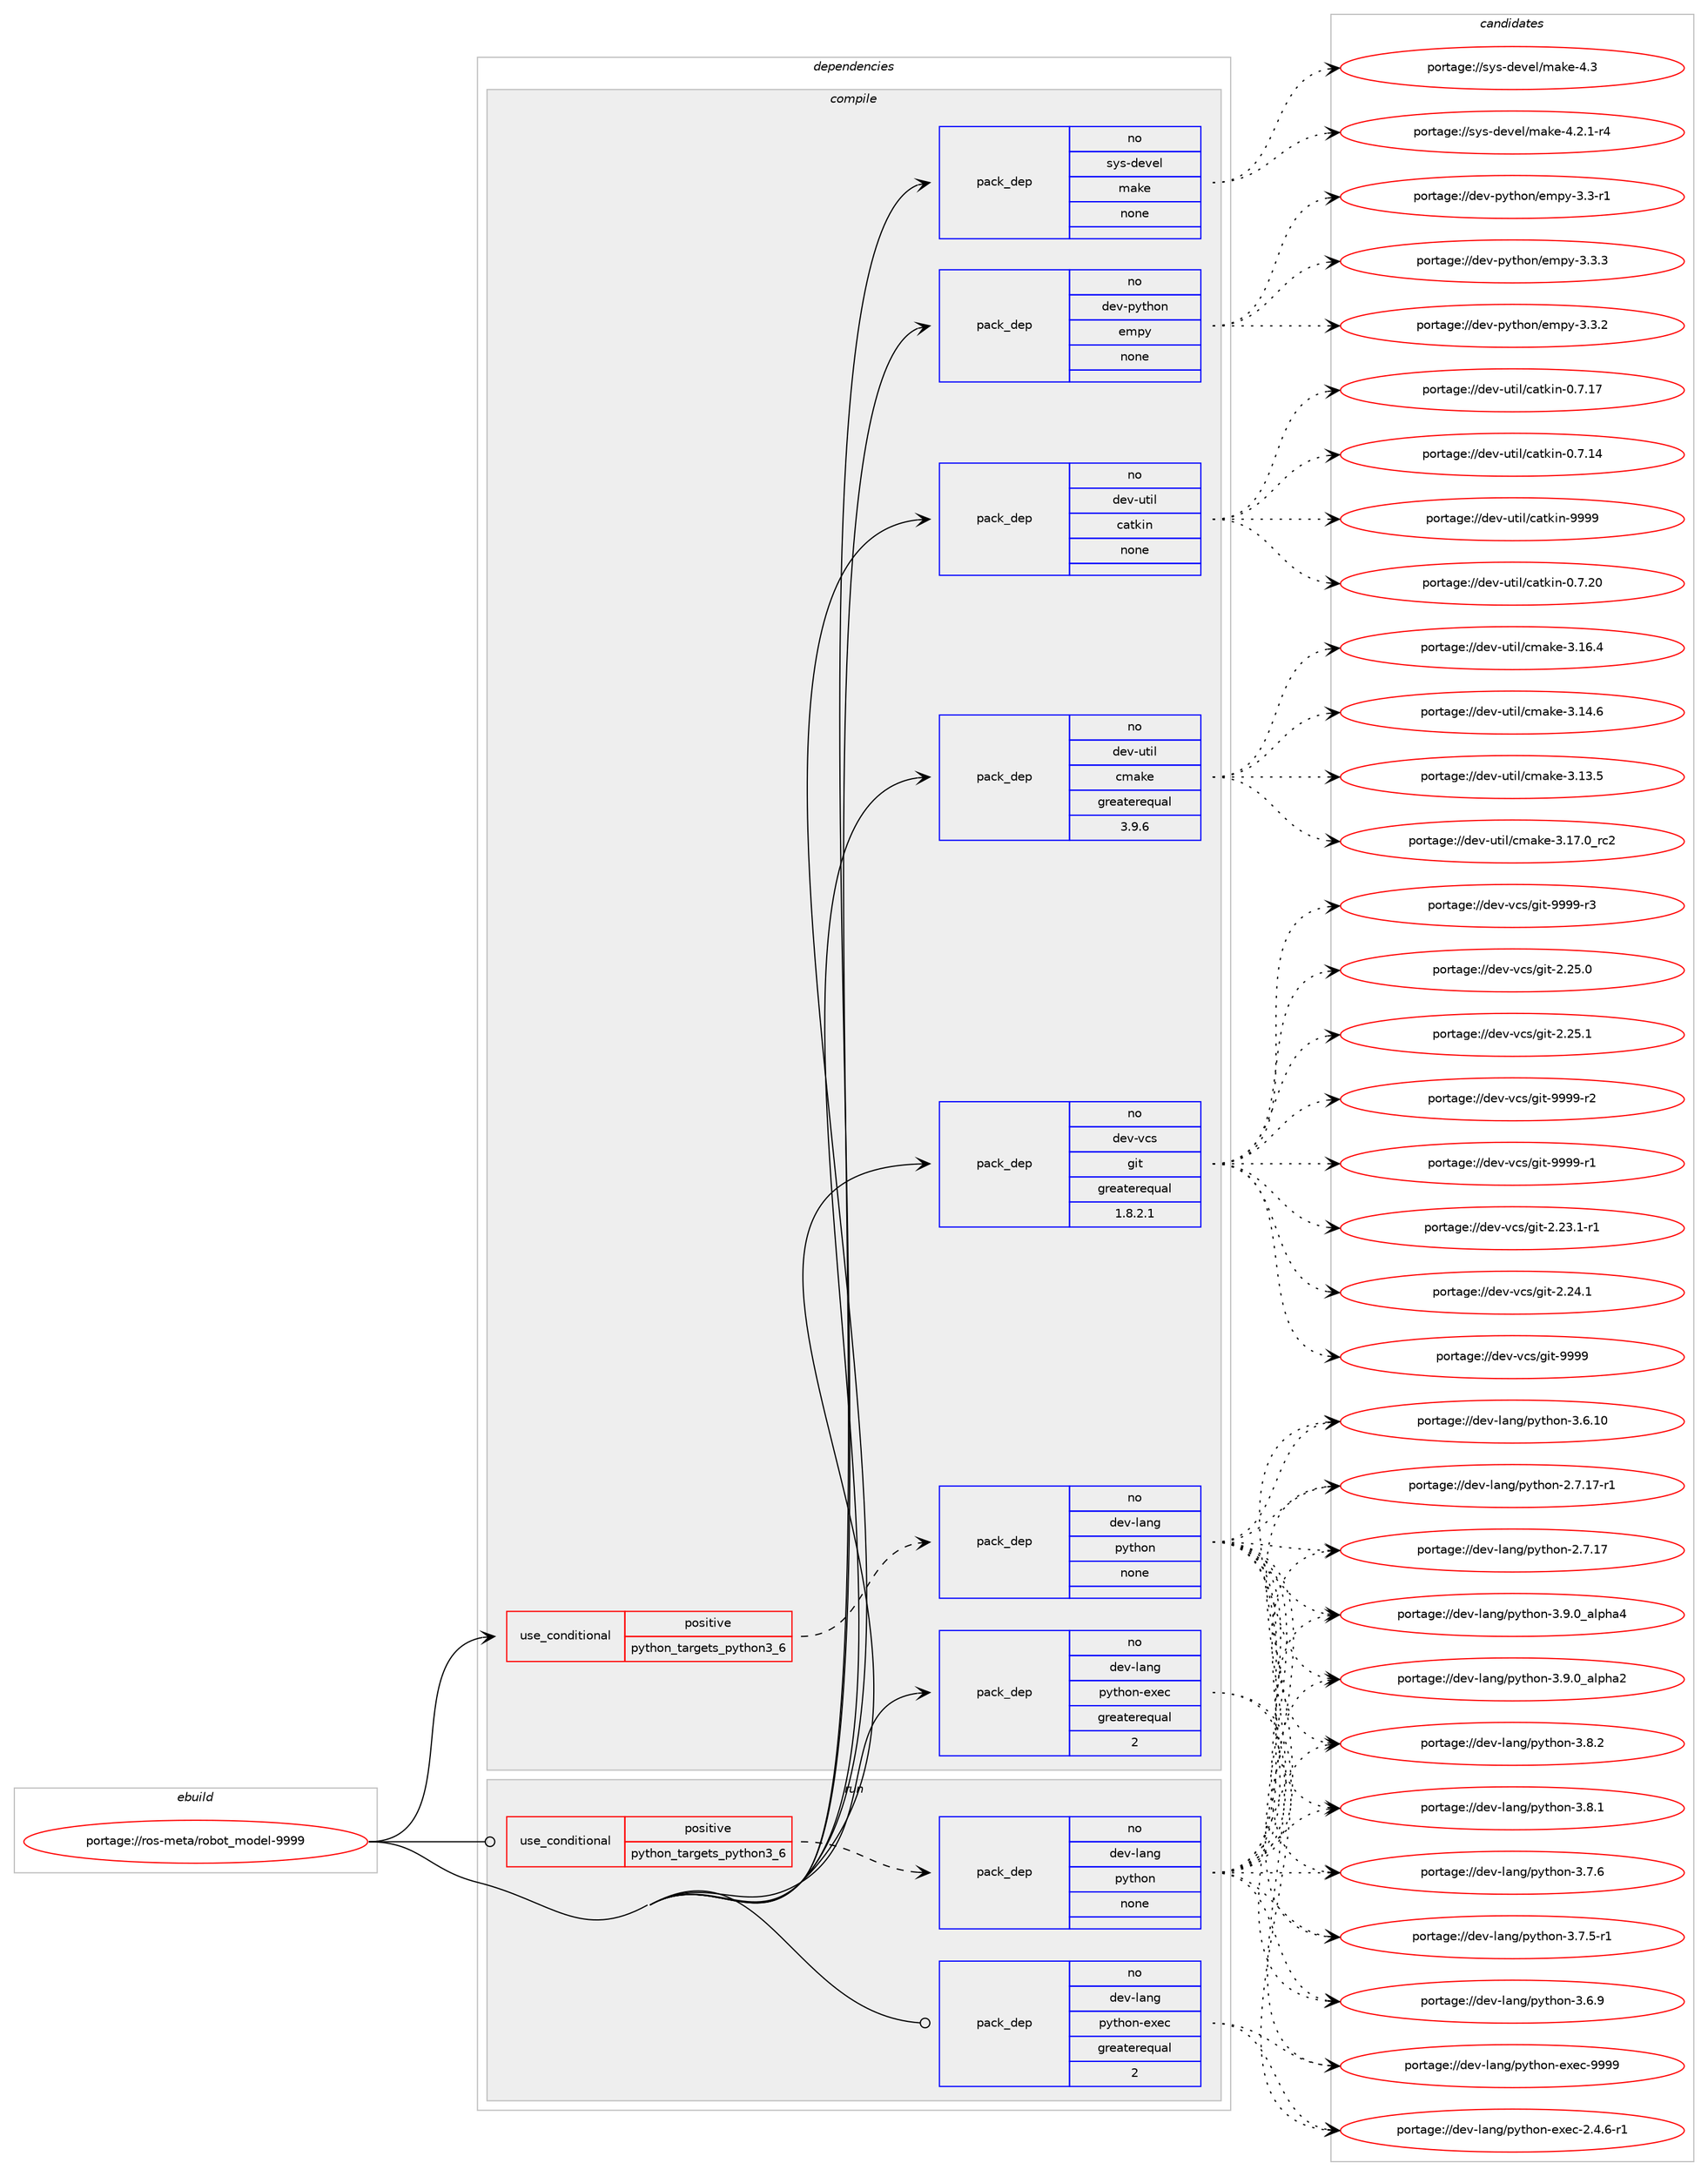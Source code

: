 digraph prolog {

# *************
# Graph options
# *************

newrank=true;
concentrate=true;
compound=true;
graph [rankdir=LR,fontname=Helvetica,fontsize=10,ranksep=1.5];#, ranksep=2.5, nodesep=0.2];
edge  [arrowhead=vee];
node  [fontname=Helvetica,fontsize=10];

# **********
# The ebuild
# **********

subgraph cluster_leftcol {
color=gray;
rank=same;
label=<<i>ebuild</i>>;
id [label="portage://ros-meta/robot_model-9999", color=red, width=4, href="../ros-meta/robot_model-9999.svg"];
}

# ****************
# The dependencies
# ****************

subgraph cluster_midcol {
color=gray;
label=<<i>dependencies</i>>;
subgraph cluster_compile {
fillcolor="#eeeeee";
style=filled;
label=<<i>compile</i>>;
subgraph cond12031 {
dependency60419 [label=<<TABLE BORDER="0" CELLBORDER="1" CELLSPACING="0" CELLPADDING="4"><TR><TD ROWSPAN="3" CELLPADDING="10">use_conditional</TD></TR><TR><TD>positive</TD></TR><TR><TD>python_targets_python3_6</TD></TR></TABLE>>, shape=none, color=red];
subgraph pack47120 {
dependency60420 [label=<<TABLE BORDER="0" CELLBORDER="1" CELLSPACING="0" CELLPADDING="4" WIDTH="220"><TR><TD ROWSPAN="6" CELLPADDING="30">pack_dep</TD></TR><TR><TD WIDTH="110">no</TD></TR><TR><TD>dev-lang</TD></TR><TR><TD>python</TD></TR><TR><TD>none</TD></TR><TR><TD></TD></TR></TABLE>>, shape=none, color=blue];
}
dependency60419:e -> dependency60420:w [weight=20,style="dashed",arrowhead="vee"];
}
id:e -> dependency60419:w [weight=20,style="solid",arrowhead="vee"];
subgraph pack47121 {
dependency60421 [label=<<TABLE BORDER="0" CELLBORDER="1" CELLSPACING="0" CELLPADDING="4" WIDTH="220"><TR><TD ROWSPAN="6" CELLPADDING="30">pack_dep</TD></TR><TR><TD WIDTH="110">no</TD></TR><TR><TD>dev-lang</TD></TR><TR><TD>python-exec</TD></TR><TR><TD>greaterequal</TD></TR><TR><TD>2</TD></TR></TABLE>>, shape=none, color=blue];
}
id:e -> dependency60421:w [weight=20,style="solid",arrowhead="vee"];
subgraph pack47122 {
dependency60422 [label=<<TABLE BORDER="0" CELLBORDER="1" CELLSPACING="0" CELLPADDING="4" WIDTH="220"><TR><TD ROWSPAN="6" CELLPADDING="30">pack_dep</TD></TR><TR><TD WIDTH="110">no</TD></TR><TR><TD>dev-python</TD></TR><TR><TD>empy</TD></TR><TR><TD>none</TD></TR><TR><TD></TD></TR></TABLE>>, shape=none, color=blue];
}
id:e -> dependency60422:w [weight=20,style="solid",arrowhead="vee"];
subgraph pack47123 {
dependency60423 [label=<<TABLE BORDER="0" CELLBORDER="1" CELLSPACING="0" CELLPADDING="4" WIDTH="220"><TR><TD ROWSPAN="6" CELLPADDING="30">pack_dep</TD></TR><TR><TD WIDTH="110">no</TD></TR><TR><TD>dev-util</TD></TR><TR><TD>catkin</TD></TR><TR><TD>none</TD></TR><TR><TD></TD></TR></TABLE>>, shape=none, color=blue];
}
id:e -> dependency60423:w [weight=20,style="solid",arrowhead="vee"];
subgraph pack47124 {
dependency60424 [label=<<TABLE BORDER="0" CELLBORDER="1" CELLSPACING="0" CELLPADDING="4" WIDTH="220"><TR><TD ROWSPAN="6" CELLPADDING="30">pack_dep</TD></TR><TR><TD WIDTH="110">no</TD></TR><TR><TD>dev-util</TD></TR><TR><TD>cmake</TD></TR><TR><TD>greaterequal</TD></TR><TR><TD>3.9.6</TD></TR></TABLE>>, shape=none, color=blue];
}
id:e -> dependency60424:w [weight=20,style="solid",arrowhead="vee"];
subgraph pack47125 {
dependency60425 [label=<<TABLE BORDER="0" CELLBORDER="1" CELLSPACING="0" CELLPADDING="4" WIDTH="220"><TR><TD ROWSPAN="6" CELLPADDING="30">pack_dep</TD></TR><TR><TD WIDTH="110">no</TD></TR><TR><TD>dev-vcs</TD></TR><TR><TD>git</TD></TR><TR><TD>greaterequal</TD></TR><TR><TD>1.8.2.1</TD></TR></TABLE>>, shape=none, color=blue];
}
id:e -> dependency60425:w [weight=20,style="solid",arrowhead="vee"];
subgraph pack47126 {
dependency60426 [label=<<TABLE BORDER="0" CELLBORDER="1" CELLSPACING="0" CELLPADDING="4" WIDTH="220"><TR><TD ROWSPAN="6" CELLPADDING="30">pack_dep</TD></TR><TR><TD WIDTH="110">no</TD></TR><TR><TD>sys-devel</TD></TR><TR><TD>make</TD></TR><TR><TD>none</TD></TR><TR><TD></TD></TR></TABLE>>, shape=none, color=blue];
}
id:e -> dependency60426:w [weight=20,style="solid",arrowhead="vee"];
}
subgraph cluster_compileandrun {
fillcolor="#eeeeee";
style=filled;
label=<<i>compile and run</i>>;
}
subgraph cluster_run {
fillcolor="#eeeeee";
style=filled;
label=<<i>run</i>>;
subgraph cond12032 {
dependency60427 [label=<<TABLE BORDER="0" CELLBORDER="1" CELLSPACING="0" CELLPADDING="4"><TR><TD ROWSPAN="3" CELLPADDING="10">use_conditional</TD></TR><TR><TD>positive</TD></TR><TR><TD>python_targets_python3_6</TD></TR></TABLE>>, shape=none, color=red];
subgraph pack47127 {
dependency60428 [label=<<TABLE BORDER="0" CELLBORDER="1" CELLSPACING="0" CELLPADDING="4" WIDTH="220"><TR><TD ROWSPAN="6" CELLPADDING="30">pack_dep</TD></TR><TR><TD WIDTH="110">no</TD></TR><TR><TD>dev-lang</TD></TR><TR><TD>python</TD></TR><TR><TD>none</TD></TR><TR><TD></TD></TR></TABLE>>, shape=none, color=blue];
}
dependency60427:e -> dependency60428:w [weight=20,style="dashed",arrowhead="vee"];
}
id:e -> dependency60427:w [weight=20,style="solid",arrowhead="odot"];
subgraph pack47128 {
dependency60429 [label=<<TABLE BORDER="0" CELLBORDER="1" CELLSPACING="0" CELLPADDING="4" WIDTH="220"><TR><TD ROWSPAN="6" CELLPADDING="30">pack_dep</TD></TR><TR><TD WIDTH="110">no</TD></TR><TR><TD>dev-lang</TD></TR><TR><TD>python-exec</TD></TR><TR><TD>greaterequal</TD></TR><TR><TD>2</TD></TR></TABLE>>, shape=none, color=blue];
}
id:e -> dependency60429:w [weight=20,style="solid",arrowhead="odot"];
}
}

# **************
# The candidates
# **************

subgraph cluster_choices {
rank=same;
color=gray;
label=<<i>candidates</i>>;

subgraph choice47120 {
color=black;
nodesep=1;
choice10010111845108971101034711212111610411111045514657464895971081121049752 [label="portage://dev-lang/python-3.9.0_alpha4", color=red, width=4,href="../dev-lang/python-3.9.0_alpha4.svg"];
choice10010111845108971101034711212111610411111045514657464895971081121049750 [label="portage://dev-lang/python-3.9.0_alpha2", color=red, width=4,href="../dev-lang/python-3.9.0_alpha2.svg"];
choice100101118451089711010347112121116104111110455146564650 [label="portage://dev-lang/python-3.8.2", color=red, width=4,href="../dev-lang/python-3.8.2.svg"];
choice100101118451089711010347112121116104111110455146564649 [label="portage://dev-lang/python-3.8.1", color=red, width=4,href="../dev-lang/python-3.8.1.svg"];
choice100101118451089711010347112121116104111110455146554654 [label="portage://dev-lang/python-3.7.6", color=red, width=4,href="../dev-lang/python-3.7.6.svg"];
choice1001011184510897110103471121211161041111104551465546534511449 [label="portage://dev-lang/python-3.7.5-r1", color=red, width=4,href="../dev-lang/python-3.7.5-r1.svg"];
choice100101118451089711010347112121116104111110455146544657 [label="portage://dev-lang/python-3.6.9", color=red, width=4,href="../dev-lang/python-3.6.9.svg"];
choice10010111845108971101034711212111610411111045514654464948 [label="portage://dev-lang/python-3.6.10", color=red, width=4,href="../dev-lang/python-3.6.10.svg"];
choice100101118451089711010347112121116104111110455046554649554511449 [label="portage://dev-lang/python-2.7.17-r1", color=red, width=4,href="../dev-lang/python-2.7.17-r1.svg"];
choice10010111845108971101034711212111610411111045504655464955 [label="portage://dev-lang/python-2.7.17", color=red, width=4,href="../dev-lang/python-2.7.17.svg"];
dependency60420:e -> choice10010111845108971101034711212111610411111045514657464895971081121049752:w [style=dotted,weight="100"];
dependency60420:e -> choice10010111845108971101034711212111610411111045514657464895971081121049750:w [style=dotted,weight="100"];
dependency60420:e -> choice100101118451089711010347112121116104111110455146564650:w [style=dotted,weight="100"];
dependency60420:e -> choice100101118451089711010347112121116104111110455146564649:w [style=dotted,weight="100"];
dependency60420:e -> choice100101118451089711010347112121116104111110455146554654:w [style=dotted,weight="100"];
dependency60420:e -> choice1001011184510897110103471121211161041111104551465546534511449:w [style=dotted,weight="100"];
dependency60420:e -> choice100101118451089711010347112121116104111110455146544657:w [style=dotted,weight="100"];
dependency60420:e -> choice10010111845108971101034711212111610411111045514654464948:w [style=dotted,weight="100"];
dependency60420:e -> choice100101118451089711010347112121116104111110455046554649554511449:w [style=dotted,weight="100"];
dependency60420:e -> choice10010111845108971101034711212111610411111045504655464955:w [style=dotted,weight="100"];
}
subgraph choice47121 {
color=black;
nodesep=1;
choice10010111845108971101034711212111610411111045101120101994557575757 [label="portage://dev-lang/python-exec-9999", color=red, width=4,href="../dev-lang/python-exec-9999.svg"];
choice10010111845108971101034711212111610411111045101120101994550465246544511449 [label="portage://dev-lang/python-exec-2.4.6-r1", color=red, width=4,href="../dev-lang/python-exec-2.4.6-r1.svg"];
dependency60421:e -> choice10010111845108971101034711212111610411111045101120101994557575757:w [style=dotted,weight="100"];
dependency60421:e -> choice10010111845108971101034711212111610411111045101120101994550465246544511449:w [style=dotted,weight="100"];
}
subgraph choice47122 {
color=black;
nodesep=1;
choice1001011184511212111610411111047101109112121455146514651 [label="portage://dev-python/empy-3.3.3", color=red, width=4,href="../dev-python/empy-3.3.3.svg"];
choice1001011184511212111610411111047101109112121455146514650 [label="portage://dev-python/empy-3.3.2", color=red, width=4,href="../dev-python/empy-3.3.2.svg"];
choice1001011184511212111610411111047101109112121455146514511449 [label="portage://dev-python/empy-3.3-r1", color=red, width=4,href="../dev-python/empy-3.3-r1.svg"];
dependency60422:e -> choice1001011184511212111610411111047101109112121455146514651:w [style=dotted,weight="100"];
dependency60422:e -> choice1001011184511212111610411111047101109112121455146514650:w [style=dotted,weight="100"];
dependency60422:e -> choice1001011184511212111610411111047101109112121455146514511449:w [style=dotted,weight="100"];
}
subgraph choice47123 {
color=black;
nodesep=1;
choice100101118451171161051084799971161071051104557575757 [label="portage://dev-util/catkin-9999", color=red, width=4,href="../dev-util/catkin-9999.svg"];
choice1001011184511711610510847999711610710511045484655465048 [label="portage://dev-util/catkin-0.7.20", color=red, width=4,href="../dev-util/catkin-0.7.20.svg"];
choice1001011184511711610510847999711610710511045484655464955 [label="portage://dev-util/catkin-0.7.17", color=red, width=4,href="../dev-util/catkin-0.7.17.svg"];
choice1001011184511711610510847999711610710511045484655464952 [label="portage://dev-util/catkin-0.7.14", color=red, width=4,href="../dev-util/catkin-0.7.14.svg"];
dependency60423:e -> choice100101118451171161051084799971161071051104557575757:w [style=dotted,weight="100"];
dependency60423:e -> choice1001011184511711610510847999711610710511045484655465048:w [style=dotted,weight="100"];
dependency60423:e -> choice1001011184511711610510847999711610710511045484655464955:w [style=dotted,weight="100"];
dependency60423:e -> choice1001011184511711610510847999711610710511045484655464952:w [style=dotted,weight="100"];
}
subgraph choice47124 {
color=black;
nodesep=1;
choice1001011184511711610510847991099710710145514649554648951149950 [label="portage://dev-util/cmake-3.17.0_rc2", color=red, width=4,href="../dev-util/cmake-3.17.0_rc2.svg"];
choice1001011184511711610510847991099710710145514649544652 [label="portage://dev-util/cmake-3.16.4", color=red, width=4,href="../dev-util/cmake-3.16.4.svg"];
choice1001011184511711610510847991099710710145514649524654 [label="portage://dev-util/cmake-3.14.6", color=red, width=4,href="../dev-util/cmake-3.14.6.svg"];
choice1001011184511711610510847991099710710145514649514653 [label="portage://dev-util/cmake-3.13.5", color=red, width=4,href="../dev-util/cmake-3.13.5.svg"];
dependency60424:e -> choice1001011184511711610510847991099710710145514649554648951149950:w [style=dotted,weight="100"];
dependency60424:e -> choice1001011184511711610510847991099710710145514649544652:w [style=dotted,weight="100"];
dependency60424:e -> choice1001011184511711610510847991099710710145514649524654:w [style=dotted,weight="100"];
dependency60424:e -> choice1001011184511711610510847991099710710145514649514653:w [style=dotted,weight="100"];
}
subgraph choice47125 {
color=black;
nodesep=1;
choice10010111845118991154710310511645575757574511451 [label="portage://dev-vcs/git-9999-r3", color=red, width=4,href="../dev-vcs/git-9999-r3.svg"];
choice10010111845118991154710310511645575757574511450 [label="portage://dev-vcs/git-9999-r2", color=red, width=4,href="../dev-vcs/git-9999-r2.svg"];
choice10010111845118991154710310511645575757574511449 [label="portage://dev-vcs/git-9999-r1", color=red, width=4,href="../dev-vcs/git-9999-r1.svg"];
choice1001011184511899115471031051164557575757 [label="portage://dev-vcs/git-9999", color=red, width=4,href="../dev-vcs/git-9999.svg"];
choice10010111845118991154710310511645504650534649 [label="portage://dev-vcs/git-2.25.1", color=red, width=4,href="../dev-vcs/git-2.25.1.svg"];
choice10010111845118991154710310511645504650534648 [label="portage://dev-vcs/git-2.25.0", color=red, width=4,href="../dev-vcs/git-2.25.0.svg"];
choice10010111845118991154710310511645504650524649 [label="portage://dev-vcs/git-2.24.1", color=red, width=4,href="../dev-vcs/git-2.24.1.svg"];
choice100101118451189911547103105116455046505146494511449 [label="portage://dev-vcs/git-2.23.1-r1", color=red, width=4,href="../dev-vcs/git-2.23.1-r1.svg"];
dependency60425:e -> choice10010111845118991154710310511645575757574511451:w [style=dotted,weight="100"];
dependency60425:e -> choice10010111845118991154710310511645575757574511450:w [style=dotted,weight="100"];
dependency60425:e -> choice10010111845118991154710310511645575757574511449:w [style=dotted,weight="100"];
dependency60425:e -> choice1001011184511899115471031051164557575757:w [style=dotted,weight="100"];
dependency60425:e -> choice10010111845118991154710310511645504650534649:w [style=dotted,weight="100"];
dependency60425:e -> choice10010111845118991154710310511645504650534648:w [style=dotted,weight="100"];
dependency60425:e -> choice10010111845118991154710310511645504650524649:w [style=dotted,weight="100"];
dependency60425:e -> choice100101118451189911547103105116455046505146494511449:w [style=dotted,weight="100"];
}
subgraph choice47126 {
color=black;
nodesep=1;
choice11512111545100101118101108471099710710145524651 [label="portage://sys-devel/make-4.3", color=red, width=4,href="../sys-devel/make-4.3.svg"];
choice1151211154510010111810110847109971071014552465046494511452 [label="portage://sys-devel/make-4.2.1-r4", color=red, width=4,href="../sys-devel/make-4.2.1-r4.svg"];
dependency60426:e -> choice11512111545100101118101108471099710710145524651:w [style=dotted,weight="100"];
dependency60426:e -> choice1151211154510010111810110847109971071014552465046494511452:w [style=dotted,weight="100"];
}
subgraph choice47127 {
color=black;
nodesep=1;
choice10010111845108971101034711212111610411111045514657464895971081121049752 [label="portage://dev-lang/python-3.9.0_alpha4", color=red, width=4,href="../dev-lang/python-3.9.0_alpha4.svg"];
choice10010111845108971101034711212111610411111045514657464895971081121049750 [label="portage://dev-lang/python-3.9.0_alpha2", color=red, width=4,href="../dev-lang/python-3.9.0_alpha2.svg"];
choice100101118451089711010347112121116104111110455146564650 [label="portage://dev-lang/python-3.8.2", color=red, width=4,href="../dev-lang/python-3.8.2.svg"];
choice100101118451089711010347112121116104111110455146564649 [label="portage://dev-lang/python-3.8.1", color=red, width=4,href="../dev-lang/python-3.8.1.svg"];
choice100101118451089711010347112121116104111110455146554654 [label="portage://dev-lang/python-3.7.6", color=red, width=4,href="../dev-lang/python-3.7.6.svg"];
choice1001011184510897110103471121211161041111104551465546534511449 [label="portage://dev-lang/python-3.7.5-r1", color=red, width=4,href="../dev-lang/python-3.7.5-r1.svg"];
choice100101118451089711010347112121116104111110455146544657 [label="portage://dev-lang/python-3.6.9", color=red, width=4,href="../dev-lang/python-3.6.9.svg"];
choice10010111845108971101034711212111610411111045514654464948 [label="portage://dev-lang/python-3.6.10", color=red, width=4,href="../dev-lang/python-3.6.10.svg"];
choice100101118451089711010347112121116104111110455046554649554511449 [label="portage://dev-lang/python-2.7.17-r1", color=red, width=4,href="../dev-lang/python-2.7.17-r1.svg"];
choice10010111845108971101034711212111610411111045504655464955 [label="portage://dev-lang/python-2.7.17", color=red, width=4,href="../dev-lang/python-2.7.17.svg"];
dependency60428:e -> choice10010111845108971101034711212111610411111045514657464895971081121049752:w [style=dotted,weight="100"];
dependency60428:e -> choice10010111845108971101034711212111610411111045514657464895971081121049750:w [style=dotted,weight="100"];
dependency60428:e -> choice100101118451089711010347112121116104111110455146564650:w [style=dotted,weight="100"];
dependency60428:e -> choice100101118451089711010347112121116104111110455146564649:w [style=dotted,weight="100"];
dependency60428:e -> choice100101118451089711010347112121116104111110455146554654:w [style=dotted,weight="100"];
dependency60428:e -> choice1001011184510897110103471121211161041111104551465546534511449:w [style=dotted,weight="100"];
dependency60428:e -> choice100101118451089711010347112121116104111110455146544657:w [style=dotted,weight="100"];
dependency60428:e -> choice10010111845108971101034711212111610411111045514654464948:w [style=dotted,weight="100"];
dependency60428:e -> choice100101118451089711010347112121116104111110455046554649554511449:w [style=dotted,weight="100"];
dependency60428:e -> choice10010111845108971101034711212111610411111045504655464955:w [style=dotted,weight="100"];
}
subgraph choice47128 {
color=black;
nodesep=1;
choice10010111845108971101034711212111610411111045101120101994557575757 [label="portage://dev-lang/python-exec-9999", color=red, width=4,href="../dev-lang/python-exec-9999.svg"];
choice10010111845108971101034711212111610411111045101120101994550465246544511449 [label="portage://dev-lang/python-exec-2.4.6-r1", color=red, width=4,href="../dev-lang/python-exec-2.4.6-r1.svg"];
dependency60429:e -> choice10010111845108971101034711212111610411111045101120101994557575757:w [style=dotted,weight="100"];
dependency60429:e -> choice10010111845108971101034711212111610411111045101120101994550465246544511449:w [style=dotted,weight="100"];
}
}

}
